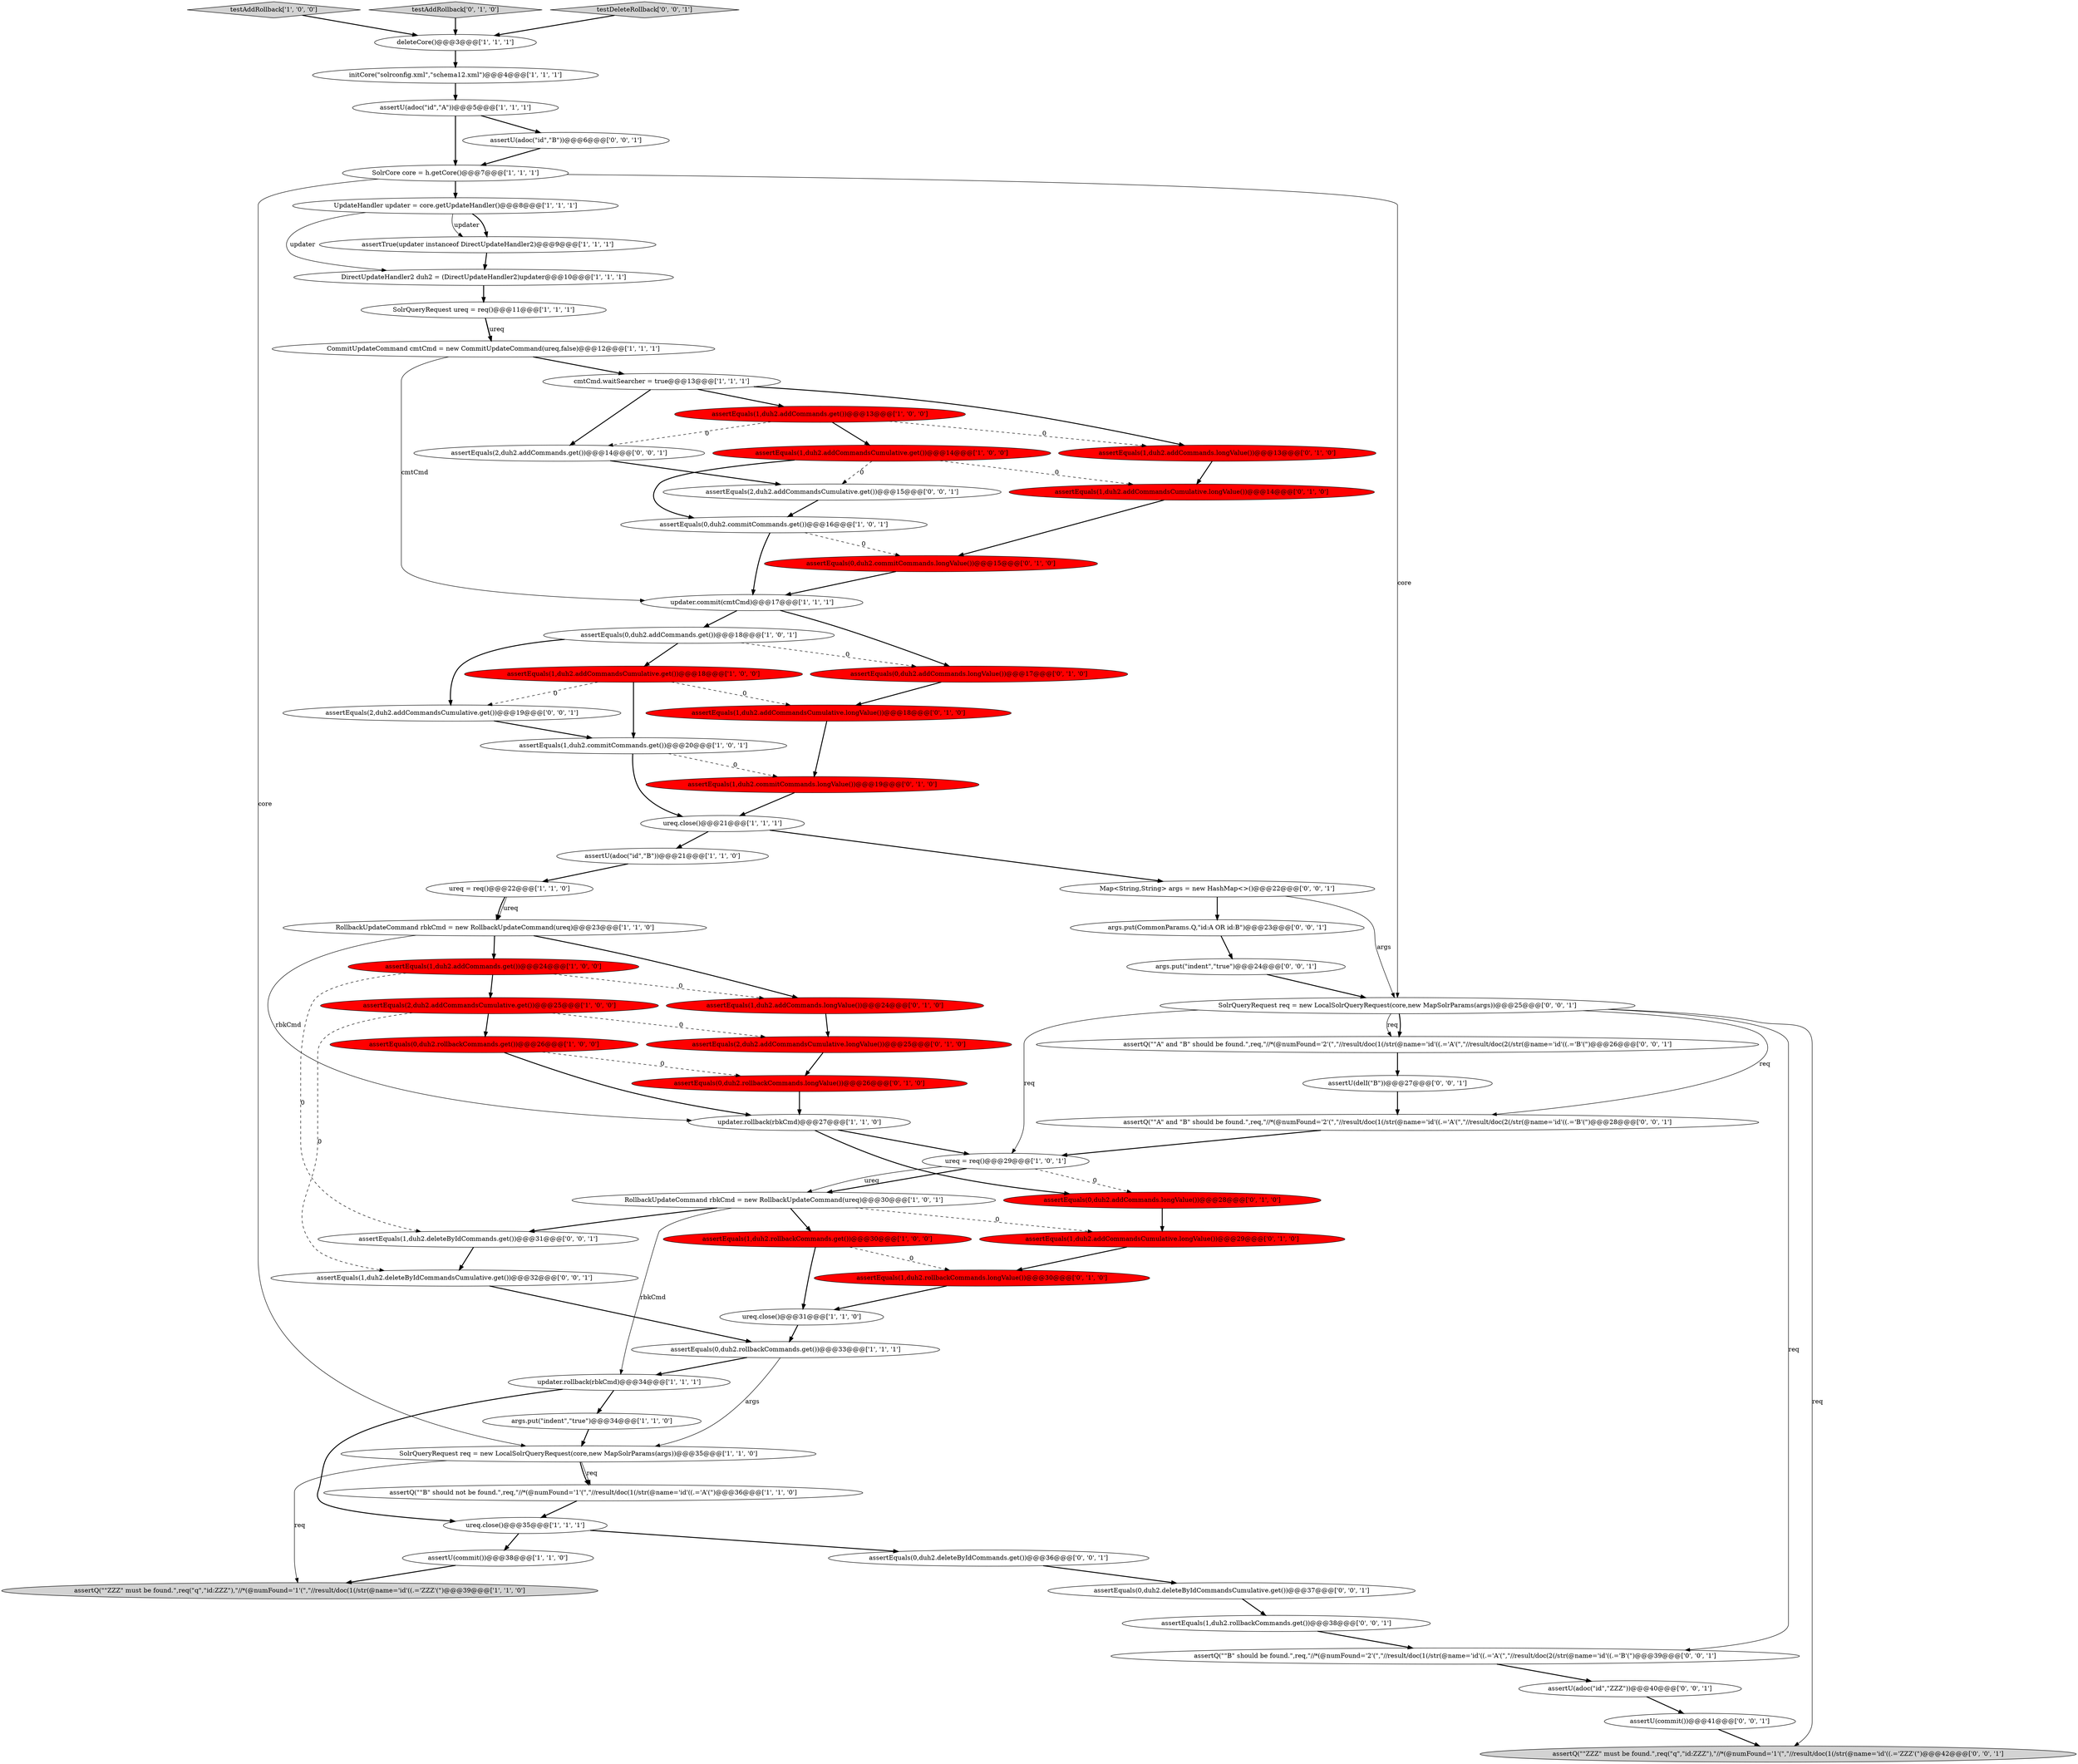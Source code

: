 digraph {
12 [style = filled, label = "ureq = req()@@@22@@@['1', '1', '0']", fillcolor = white, shape = ellipse image = "AAA0AAABBB1BBB"];
9 [style = filled, label = "updater.rollback(rbkCmd)@@@27@@@['1', '1', '0']", fillcolor = white, shape = ellipse image = "AAA0AAABBB1BBB"];
15 [style = filled, label = "RollbackUpdateCommand rbkCmd = new RollbackUpdateCommand(ureq)@@@30@@@['1', '0', '1']", fillcolor = white, shape = ellipse image = "AAA0AAABBB1BBB"];
54 [style = filled, label = "args.put(CommonParams.Q,\"id:A OR id:B\")@@@23@@@['0', '0', '1']", fillcolor = white, shape = ellipse image = "AAA0AAABBB3BBB"];
19 [style = filled, label = "assertEquals(1,duh2.commitCommands.get())@@@20@@@['1', '0', '1']", fillcolor = white, shape = ellipse image = "AAA0AAABBB1BBB"];
51 [style = filled, label = "assertQ(\"\"ZZZ\" must be found.\",req(\"q\",\"id:ZZZ\"),\"//*(@numFound='1'(\",\"//result/doc(1(/str(@name='id'((.='ZZZ'(\")@@@42@@@['0', '0', '1']", fillcolor = lightgray, shape = ellipse image = "AAA0AAABBB3BBB"];
57 [style = filled, label = "assertEquals(1,duh2.deleteByIdCommandsCumulative.get())@@@32@@@['0', '0', '1']", fillcolor = white, shape = ellipse image = "AAA0AAABBB3BBB"];
11 [style = filled, label = "RollbackUpdateCommand rbkCmd = new RollbackUpdateCommand(ureq)@@@23@@@['1', '1', '0']", fillcolor = white, shape = ellipse image = "AAA0AAABBB1BBB"];
6 [style = filled, label = "testAddRollback['1', '0', '0']", fillcolor = lightgray, shape = diamond image = "AAA0AAABBB1BBB"];
66 [style = filled, label = "assertEquals(2,duh2.addCommands.get())@@@14@@@['0', '0', '1']", fillcolor = white, shape = ellipse image = "AAA0AAABBB3BBB"];
52 [style = filled, label = "assertEquals(0,duh2.deleteByIdCommands.get())@@@36@@@['0', '0', '1']", fillcolor = white, shape = ellipse image = "AAA0AAABBB3BBB"];
10 [style = filled, label = "assertQ(\"\"B\" should not be found.\",req,\"//*(@numFound='1'(\",\"//result/doc(1(/str(@name='id'((.='A'(\")@@@36@@@['1', '1', '0']", fillcolor = white, shape = ellipse image = "AAA0AAABBB1BBB"];
13 [style = filled, label = "SolrQueryRequest ureq = req()@@@11@@@['1', '1', '1']", fillcolor = white, shape = ellipse image = "AAA0AAABBB1BBB"];
21 [style = filled, label = "ureq = req()@@@29@@@['1', '0', '1']", fillcolor = white, shape = ellipse image = "AAA0AAABBB1BBB"];
31 [style = filled, label = "assertTrue(updater instanceof DirectUpdateHandler2)@@@9@@@['1', '1', '1']", fillcolor = white, shape = ellipse image = "AAA0AAABBB1BBB"];
45 [style = filled, label = "testAddRollback['0', '1', '0']", fillcolor = lightgray, shape = diamond image = "AAA0AAABBB2BBB"];
50 [style = filled, label = "assertEquals(1,duh2.addCommands.longValue())@@@24@@@['0', '1', '0']", fillcolor = red, shape = ellipse image = "AAA1AAABBB2BBB"];
58 [style = filled, label = "assertEquals(2,duh2.addCommandsCumulative.get())@@@19@@@['0', '0', '1']", fillcolor = white, shape = ellipse image = "AAA0AAABBB3BBB"];
22 [style = filled, label = "assertEquals(2,duh2.addCommandsCumulative.get())@@@25@@@['1', '0', '0']", fillcolor = red, shape = ellipse image = "AAA1AAABBB1BBB"];
16 [style = filled, label = "UpdateHandler updater = core.getUpdateHandler()@@@8@@@['1', '1', '1']", fillcolor = white, shape = ellipse image = "AAA0AAABBB1BBB"];
40 [style = filled, label = "assertEquals(1,duh2.addCommands.longValue())@@@13@@@['0', '1', '0']", fillcolor = red, shape = ellipse image = "AAA1AAABBB2BBB"];
55 [style = filled, label = "Map<String,String> args = new HashMap<>()@@@22@@@['0', '0', '1']", fillcolor = white, shape = ellipse image = "AAA0AAABBB3BBB"];
71 [style = filled, label = "assertEquals(2,duh2.addCommandsCumulative.get())@@@15@@@['0', '0', '1']", fillcolor = white, shape = ellipse image = "AAA0AAABBB3BBB"];
69 [style = filled, label = "testDeleteRollback['0', '0', '1']", fillcolor = lightgray, shape = diamond image = "AAA0AAABBB3BBB"];
5 [style = filled, label = "updater.commit(cmtCmd)@@@17@@@['1', '1', '1']", fillcolor = white, shape = ellipse image = "AAA0AAABBB1BBB"];
32 [style = filled, label = "assertU(adoc(\"id\",\"A\"))@@@5@@@['1', '1', '1']", fillcolor = white, shape = ellipse image = "AAA0AAABBB1BBB"];
33 [style = filled, label = "updater.rollback(rbkCmd)@@@34@@@['1', '1', '1']", fillcolor = white, shape = ellipse image = "AAA0AAABBB1BBB"];
49 [style = filled, label = "assertEquals(0,duh2.commitCommands.longValue())@@@15@@@['0', '1', '0']", fillcolor = red, shape = ellipse image = "AAA1AAABBB2BBB"];
20 [style = filled, label = "assertEquals(1,duh2.addCommands.get())@@@24@@@['1', '0', '0']", fillcolor = red, shape = ellipse image = "AAA1AAABBB1BBB"];
36 [style = filled, label = "SolrCore core = h.getCore()@@@7@@@['1', '1', '1']", fillcolor = white, shape = ellipse image = "AAA0AAABBB1BBB"];
59 [style = filled, label = "assertQ(\"\"A\" and \"B\" should be found.\",req,\"//*(@numFound='2'(\",\"//result/doc(1(/str(@name='id'((.='A'(\",\"//result/doc(2(/str(@name='id'((.='B'(\")@@@28@@@['0', '0', '1']", fillcolor = white, shape = ellipse image = "AAA0AAABBB3BBB"];
0 [style = filled, label = "assertEquals(0,duh2.rollbackCommands.get())@@@26@@@['1', '0', '0']", fillcolor = red, shape = ellipse image = "AAA1AAABBB1BBB"];
63 [style = filled, label = "assertQ(\"\"B\" should be found.\",req,\"//*(@numFound='2'(\",\"//result/doc(1(/str(@name='id'((.='A'(\",\"//result/doc(2(/str(@name='id'((.='B'(\")@@@39@@@['0', '0', '1']", fillcolor = white, shape = ellipse image = "AAA0AAABBB3BBB"];
70 [style = filled, label = "assertEquals(1,duh2.rollbackCommands.get())@@@38@@@['0', '0', '1']", fillcolor = white, shape = ellipse image = "AAA0AAABBB3BBB"];
64 [style = filled, label = "assertU(adoc(\"id\",\"B\"))@@@6@@@['0', '0', '1']", fillcolor = white, shape = ellipse image = "AAA0AAABBB3BBB"];
39 [style = filled, label = "assertEquals(1,duh2.commitCommands.longValue())@@@19@@@['0', '1', '0']", fillcolor = red, shape = ellipse image = "AAA1AAABBB2BBB"];
47 [style = filled, label = "assertEquals(0,duh2.addCommands.longValue())@@@28@@@['0', '1', '0']", fillcolor = red, shape = ellipse image = "AAA1AAABBB2BBB"];
2 [style = filled, label = "assertEquals(0,duh2.commitCommands.get())@@@16@@@['1', '0', '1']", fillcolor = white, shape = ellipse image = "AAA0AAABBB1BBB"];
48 [style = filled, label = "assertEquals(1,duh2.addCommandsCumulative.longValue())@@@29@@@['0', '1', '0']", fillcolor = red, shape = ellipse image = "AAA1AAABBB2BBB"];
8 [style = filled, label = "assertU(adoc(\"id\",\"B\"))@@@21@@@['1', '1', '0']", fillcolor = white, shape = ellipse image = "AAA0AAABBB1BBB"];
41 [style = filled, label = "assertEquals(0,duh2.addCommands.longValue())@@@17@@@['0', '1', '0']", fillcolor = red, shape = ellipse image = "AAA1AAABBB2BBB"];
44 [style = filled, label = "assertEquals(1,duh2.rollbackCommands.longValue())@@@30@@@['0', '1', '0']", fillcolor = red, shape = ellipse image = "AAA1AAABBB2BBB"];
60 [style = filled, label = "assertQ(\"\"A\" and \"B\" should be found.\",req,\"//*(@numFound='2'(\",\"//result/doc(1(/str(@name='id'((.='A'(\",\"//result/doc(2(/str(@name='id'((.='B'(\")@@@26@@@['0', '0', '1']", fillcolor = white, shape = ellipse image = "AAA0AAABBB3BBB"];
23 [style = filled, label = "assertEquals(0,duh2.addCommands.get())@@@18@@@['1', '0', '1']", fillcolor = white, shape = ellipse image = "AAA0AAABBB1BBB"];
61 [style = filled, label = "assertU(delI(\"B\"))@@@27@@@['0', '0', '1']", fillcolor = white, shape = ellipse image = "AAA0AAABBB3BBB"];
38 [style = filled, label = "assertEquals(2,duh2.addCommandsCumulative.longValue())@@@25@@@['0', '1', '0']", fillcolor = red, shape = ellipse image = "AAA1AAABBB2BBB"];
56 [style = filled, label = "assertU(commit())@@@41@@@['0', '0', '1']", fillcolor = white, shape = ellipse image = "AAA0AAABBB3BBB"];
7 [style = filled, label = "assertQ(\"\"ZZZ\" must be found.\",req(\"q\",\"id:ZZZ\"),\"//*(@numFound='1'(\",\"//result/doc(1(/str(@name='id'((.='ZZZ'(\")@@@39@@@['1', '1', '0']", fillcolor = lightgray, shape = ellipse image = "AAA0AAABBB1BBB"];
42 [style = filled, label = "assertEquals(1,duh2.addCommandsCumulative.longValue())@@@14@@@['0', '1', '0']", fillcolor = red, shape = ellipse image = "AAA1AAABBB2BBB"];
1 [style = filled, label = "assertEquals(1,duh2.addCommands.get())@@@13@@@['1', '0', '0']", fillcolor = red, shape = ellipse image = "AAA1AAABBB1BBB"];
30 [style = filled, label = "cmtCmd.waitSearcher = true@@@13@@@['1', '1', '1']", fillcolor = white, shape = ellipse image = "AAA0AAABBB1BBB"];
62 [style = filled, label = "SolrQueryRequest req = new LocalSolrQueryRequest(core,new MapSolrParams(args))@@@25@@@['0', '0', '1']", fillcolor = white, shape = ellipse image = "AAA0AAABBB3BBB"];
28 [style = filled, label = "assertEquals(1,duh2.addCommandsCumulative.get())@@@14@@@['1', '0', '0']", fillcolor = red, shape = ellipse image = "AAA1AAABBB1BBB"];
65 [style = filled, label = "assertU(adoc(\"id\",\"ZZZ\"))@@@40@@@['0', '0', '1']", fillcolor = white, shape = ellipse image = "AAA0AAABBB3BBB"];
29 [style = filled, label = "ureq.close()@@@21@@@['1', '1', '1']", fillcolor = white, shape = ellipse image = "AAA0AAABBB1BBB"];
25 [style = filled, label = "assertU(commit())@@@38@@@['1', '1', '0']", fillcolor = white, shape = ellipse image = "AAA0AAABBB1BBB"];
53 [style = filled, label = "assertEquals(0,duh2.deleteByIdCommandsCumulative.get())@@@37@@@['0', '0', '1']", fillcolor = white, shape = ellipse image = "AAA0AAABBB3BBB"];
18 [style = filled, label = "assertEquals(0,duh2.rollbackCommands.get())@@@33@@@['1', '1', '1']", fillcolor = white, shape = ellipse image = "AAA0AAABBB1BBB"];
35 [style = filled, label = "DirectUpdateHandler2 duh2 = (DirectUpdateHandler2)updater@@@10@@@['1', '1', '1']", fillcolor = white, shape = ellipse image = "AAA0AAABBB1BBB"];
46 [style = filled, label = "assertEquals(1,duh2.addCommandsCumulative.longValue())@@@18@@@['0', '1', '0']", fillcolor = red, shape = ellipse image = "AAA1AAABBB2BBB"];
67 [style = filled, label = "args.put(\"indent\",\"true\")@@@24@@@['0', '0', '1']", fillcolor = white, shape = ellipse image = "AAA0AAABBB3BBB"];
34 [style = filled, label = "deleteCore()@@@3@@@['1', '1', '1']", fillcolor = white, shape = ellipse image = "AAA0AAABBB1BBB"];
68 [style = filled, label = "assertEquals(1,duh2.deleteByIdCommands.get())@@@31@@@['0', '0', '1']", fillcolor = white, shape = ellipse image = "AAA0AAABBB3BBB"];
43 [style = filled, label = "assertEquals(0,duh2.rollbackCommands.longValue())@@@26@@@['0', '1', '0']", fillcolor = red, shape = ellipse image = "AAA1AAABBB2BBB"];
17 [style = filled, label = "initCore(\"solrconfig.xml\",\"schema12.xml\")@@@4@@@['1', '1', '1']", fillcolor = white, shape = ellipse image = "AAA0AAABBB1BBB"];
3 [style = filled, label = "assertEquals(1,duh2.addCommandsCumulative.get())@@@18@@@['1', '0', '0']", fillcolor = red, shape = ellipse image = "AAA1AAABBB1BBB"];
24 [style = filled, label = "SolrQueryRequest req = new LocalSolrQueryRequest(core,new MapSolrParams(args))@@@35@@@['1', '1', '0']", fillcolor = white, shape = ellipse image = "AAA0AAABBB1BBB"];
14 [style = filled, label = "CommitUpdateCommand cmtCmd = new CommitUpdateCommand(ureq,false)@@@12@@@['1', '1', '1']", fillcolor = white, shape = ellipse image = "AAA0AAABBB1BBB"];
4 [style = filled, label = "assertEquals(1,duh2.rollbackCommands.get())@@@30@@@['1', '0', '0']", fillcolor = red, shape = ellipse image = "AAA1AAABBB1BBB"];
26 [style = filled, label = "args.put(\"indent\",\"true\")@@@34@@@['1', '1', '0']", fillcolor = white, shape = ellipse image = "AAA0AAABBB1BBB"];
27 [style = filled, label = "ureq.close()@@@31@@@['1', '1', '0']", fillcolor = white, shape = ellipse image = "AAA0AAABBB1BBB"];
37 [style = filled, label = "ureq.close()@@@35@@@['1', '1', '1']", fillcolor = white, shape = ellipse image = "AAA0AAABBB1BBB"];
64->36 [style = bold, label=""];
24->10 [style = solid, label="req"];
55->62 [style = solid, label="args"];
18->24 [style = solid, label="args"];
21->15 [style = bold, label=""];
11->9 [style = solid, label="rbkCmd"];
65->56 [style = bold, label=""];
61->59 [style = bold, label=""];
62->21 [style = solid, label="req"];
1->40 [style = dashed, label="0"];
20->68 [style = dashed, label="0"];
1->28 [style = bold, label=""];
22->0 [style = bold, label=""];
31->35 [style = bold, label=""];
3->19 [style = bold, label=""];
34->17 [style = bold, label=""];
14->5 [style = solid, label="cmtCmd"];
9->21 [style = bold, label=""];
2->49 [style = dashed, label="0"];
9->47 [style = bold, label=""];
22->38 [style = dashed, label="0"];
30->40 [style = bold, label=""];
58->19 [style = bold, label=""];
13->14 [style = bold, label=""];
39->29 [style = bold, label=""];
24->10 [style = bold, label=""];
16->35 [style = solid, label="updater"];
14->30 [style = bold, label=""];
62->51 [style = solid, label="req"];
5->23 [style = bold, label=""];
47->48 [style = bold, label=""];
62->60 [style = bold, label=""];
12->11 [style = bold, label=""];
28->42 [style = dashed, label="0"];
23->3 [style = bold, label=""];
48->44 [style = bold, label=""];
46->39 [style = bold, label=""];
26->24 [style = bold, label=""];
25->7 [style = bold, label=""];
36->24 [style = solid, label="core"];
56->51 [style = bold, label=""];
62->63 [style = solid, label="req"];
66->71 [style = bold, label=""];
28->71 [style = dashed, label="0"];
36->16 [style = bold, label=""];
32->36 [style = bold, label=""];
62->59 [style = solid, label="req"];
41->46 [style = bold, label=""];
49->5 [style = bold, label=""];
32->64 [style = bold, label=""];
4->44 [style = dashed, label="0"];
59->21 [style = bold, label=""];
23->58 [style = bold, label=""];
22->57 [style = dashed, label="0"];
27->18 [style = bold, label=""];
1->66 [style = dashed, label="0"];
63->65 [style = bold, label=""];
6->34 [style = bold, label=""];
21->15 [style = solid, label="ureq"];
19->29 [style = bold, label=""];
24->7 [style = solid, label="req"];
37->25 [style = bold, label=""];
18->33 [style = bold, label=""];
3->46 [style = dashed, label="0"];
15->48 [style = dashed, label="0"];
0->43 [style = dashed, label="0"];
43->9 [style = bold, label=""];
33->26 [style = bold, label=""];
15->68 [style = bold, label=""];
29->55 [style = bold, label=""];
60->61 [style = bold, label=""];
21->47 [style = dashed, label="0"];
54->67 [style = bold, label=""];
19->39 [style = dashed, label="0"];
16->31 [style = bold, label=""];
11->50 [style = bold, label=""];
37->52 [style = bold, label=""];
33->37 [style = bold, label=""];
8->12 [style = bold, label=""];
38->43 [style = bold, label=""];
2->5 [style = bold, label=""];
16->31 [style = solid, label="updater"];
10->37 [style = bold, label=""];
11->20 [style = bold, label=""];
29->8 [style = bold, label=""];
0->9 [style = bold, label=""];
30->1 [style = bold, label=""];
52->53 [style = bold, label=""];
15->33 [style = solid, label="rbkCmd"];
3->58 [style = dashed, label="0"];
30->66 [style = bold, label=""];
71->2 [style = bold, label=""];
70->63 [style = bold, label=""];
57->18 [style = bold, label=""];
17->32 [style = bold, label=""];
62->60 [style = solid, label="req"];
20->22 [style = bold, label=""];
67->62 [style = bold, label=""];
68->57 [style = bold, label=""];
20->50 [style = dashed, label="0"];
28->2 [style = bold, label=""];
13->14 [style = solid, label="ureq"];
5->41 [style = bold, label=""];
50->38 [style = bold, label=""];
53->70 [style = bold, label=""];
4->27 [style = bold, label=""];
15->4 [style = bold, label=""];
12->11 [style = solid, label="ureq"];
36->62 [style = solid, label="core"];
23->41 [style = dashed, label="0"];
42->49 [style = bold, label=""];
55->54 [style = bold, label=""];
44->27 [style = bold, label=""];
35->13 [style = bold, label=""];
40->42 [style = bold, label=""];
45->34 [style = bold, label=""];
69->34 [style = bold, label=""];
}
